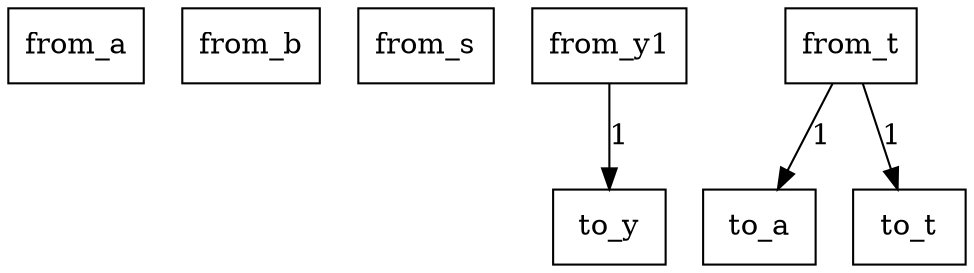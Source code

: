 digraph {
    graph [rankdir=TB
          ,bgcolor=transparent];
    node [shape=box
         ,fillcolor=white
         ,style=filled];
    0 [label=<from_a>];
    1 [label=<from_b>];
    2 [label=<from_s>];
    3 [label=<from_y1>];
    4 [label=<from_t>];
    5 [label=<to_a>];
    6 [label=<to_t>];
    7 [label=<to_y>];
    3 -> 7 [label=1];
    4 -> 5 [label=1];
    4 -> 6 [label=1];
}